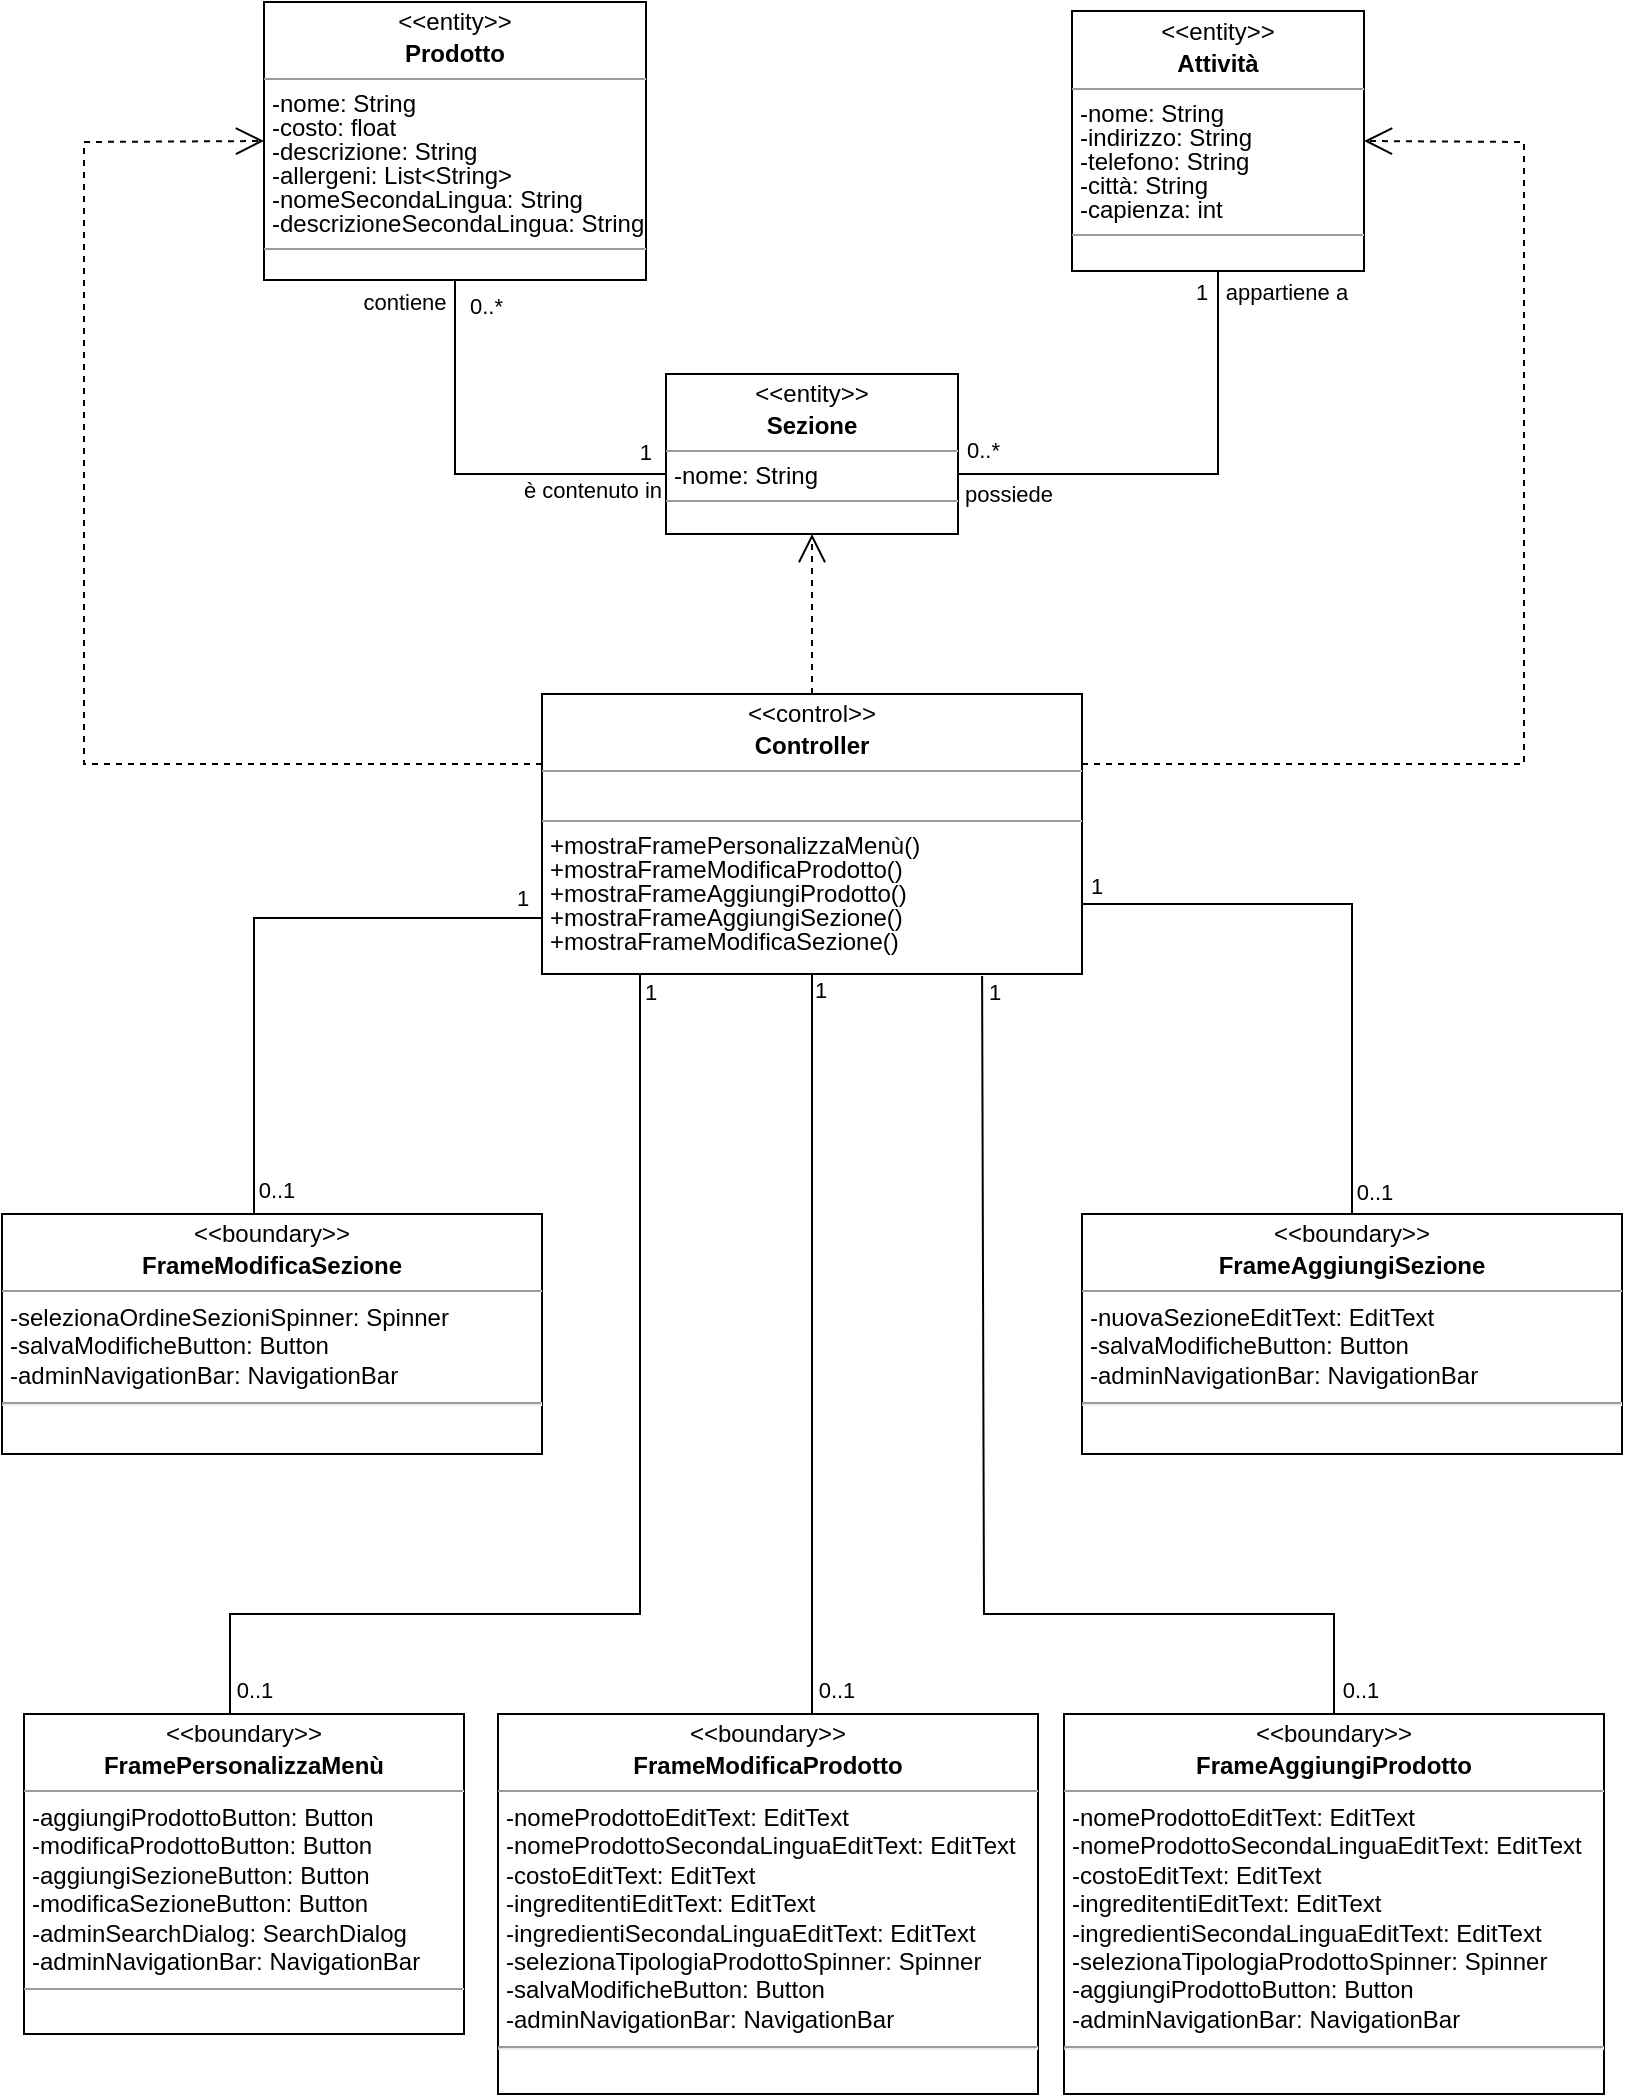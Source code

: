 <mxfile version="20.7.4" type="device"><diagram id="C5RBs43oDa-KdzZeNtuy" name="Page-1"><mxGraphModel dx="1434" dy="844" grid="1" gridSize="10" guides="1" tooltips="1" connect="1" arrows="1" fold="1" page="1" pageScale="1" pageWidth="827" pageHeight="1169" math="0" shadow="0"><root><mxCell id="WIyWlLk6GJQsqaUBKTNV-0"/><mxCell id="WIyWlLk6GJQsqaUBKTNV-1" parent="WIyWlLk6GJQsqaUBKTNV-0"/><mxCell id="T3RZyvHkpdusLL4GOL5Q-8" value="&lt;p style=&quot;margin: 4px 0px 0px; text-align: center; line-height: 100%;&quot;&gt;&amp;lt;&amp;lt;entity&amp;gt;&amp;gt;&lt;/p&gt;&lt;p style=&quot;margin: 4px 0px 0px; text-align: center; line-height: 100%;&quot;&gt;&lt;b&gt;Prodotto&lt;/b&gt;&lt;/p&gt;&lt;hr style=&quot;line-height: 100%;&quot; size=&quot;1&quot;&gt;&lt;p style=&quot;margin: 0px 0px 0px 4px; line-height: 100%;&quot;&gt;-nome: String&lt;/p&gt;&lt;p style=&quot;margin: 0px 0px 0px 4px; line-height: 100%;&quot;&gt;-costo: float&lt;/p&gt;&lt;p style=&quot;margin: 0px 0px 0px 4px; line-height: 100%;&quot;&gt;-descrizione: String&lt;/p&gt;&lt;p style=&quot;margin: 0px 0px 0px 4px; line-height: 100%;&quot;&gt;-allergeni: List&amp;lt;String&amp;gt;&lt;/p&gt;&lt;p style=&quot;margin: 0px 0px 0px 4px; line-height: 100%;&quot;&gt;-nomeSecondaLingua: String&lt;/p&gt;&lt;p style=&quot;margin: 0px 0px 0px 4px; line-height: 100%;&quot;&gt;-descrizioneSecondaLingua: String&lt;/p&gt;&lt;hr style=&quot;line-height: 100%;&quot; size=&quot;1&quot;&gt;&lt;p style=&quot;margin: 0px 0px 0px 4px; line-height: 100%;&quot;&gt;&lt;br&gt;&lt;/p&gt;" style="verticalAlign=top;align=left;overflow=fill;fontSize=12;fontFamily=Helvetica;html=1;" parent="WIyWlLk6GJQsqaUBKTNV-1" vertex="1"><mxGeometry x="140" y="24" width="191" height="139" as="geometry"/></mxCell><mxCell id="T3RZyvHkpdusLL4GOL5Q-9" value="&lt;p style=&quot;margin: 4px 0px 0px; text-align: center; line-height: 100%;&quot;&gt;&amp;lt;&amp;lt;boundary&amp;gt;&amp;gt;&lt;/p&gt;&lt;p style=&quot;margin: 4px 0px 0px; text-align: center; line-height: 100%;&quot;&gt;&lt;b&gt;FramePersonalizzaMenù&lt;/b&gt;&lt;/p&gt;&lt;hr size=&quot;1&quot;&gt;&lt;p style=&quot;margin:0px;margin-left:4px;&quot;&gt;-aggiungiProdottoButton: Button&lt;/p&gt;&lt;p style=&quot;margin:0px;margin-left:4px;&quot;&gt;-modificaProdottoButton: Button&lt;/p&gt;&lt;p style=&quot;margin:0px;margin-left:4px;&quot;&gt;-aggiungiSezioneButton: Button&lt;/p&gt;&lt;p style=&quot;margin:0px;margin-left:4px;&quot;&gt;-modificaSezioneButton: Button&lt;/p&gt;&lt;p style=&quot;margin:0px;margin-left:4px;&quot;&gt;&lt;span style=&quot;background-color: initial;&quot;&gt;-adminSearchDialog: SearchDialog&lt;/span&gt;&lt;/p&gt;&lt;p style=&quot;margin:0px;margin-left:4px;&quot;&gt;-adminNavigationBar: NavigationBar&lt;/p&gt;&lt;hr size=&quot;1&quot;&gt;&lt;p style=&quot;margin:0px;margin-left:4px;&quot;&gt;&lt;br&gt;&lt;/p&gt;" style="verticalAlign=top;align=left;overflow=fill;fontSize=12;fontFamily=Helvetica;html=1;spacing=2;" parent="WIyWlLk6GJQsqaUBKTNV-1" vertex="1"><mxGeometry x="20" y="880" width="220" height="160" as="geometry"/></mxCell><mxCell id="T3RZyvHkpdusLL4GOL5Q-12" value="&lt;p style=&quot;margin: 4px 0px 0px; text-align: center; line-height: 100%;&quot;&gt;&amp;lt;&amp;lt;control&amp;gt;&amp;gt;&lt;/p&gt;&lt;p style=&quot;margin: 4px 0px 0px; text-align: center; line-height: 100%;&quot;&gt;&lt;b&gt;Controller&lt;/b&gt;&lt;/p&gt;&lt;hr size=&quot;1&quot;&gt;&lt;p style=&quot;margin: 0px 0px 0px 4px; line-height: 100%;&quot;&gt;&lt;br&gt;&lt;/p&gt;&lt;hr size=&quot;1&quot;&gt;&lt;p style=&quot;margin: 0px 0px 0px 4px; line-height: 100%;&quot;&gt;+mostraFramePersonalizzaMenù()&lt;/p&gt;&lt;p style=&quot;margin: 0px 0px 0px 4px; line-height: 100%;&quot;&gt;+mostraFrameModificaProdotto()&lt;/p&gt;&lt;p style=&quot;margin: 0px 0px 0px 4px; line-height: 100%;&quot;&gt;+mostraFrameAggiungiProdotto()&lt;/p&gt;&lt;p style=&quot;margin: 0px 0px 0px 4px; line-height: 100%;&quot;&gt;+mostraFrameAggiungiSezione()&lt;/p&gt;&lt;p style=&quot;margin: 0px 0px 0px 4px; line-height: 100%;&quot;&gt;+mostraFrameModificaSezione()&lt;/p&gt;" style="verticalAlign=top;align=left;overflow=fill;fontSize=12;fontFamily=Helvetica;html=1;" parent="WIyWlLk6GJQsqaUBKTNV-1" vertex="1"><mxGeometry x="279" y="370" width="270" height="140" as="geometry"/></mxCell><mxCell id="T3RZyvHkpdusLL4GOL5Q-17" value="&lt;p style=&quot;margin: 4px 0px 0px; text-align: center; line-height: 100%;&quot;&gt;&amp;lt;&amp;lt;boundary&amp;gt;&amp;gt;&lt;/p&gt;&lt;p style=&quot;margin: 4px 0px 0px; text-align: center; line-height: 100%;&quot;&gt;&lt;b&gt;FrameModificaProdotto&lt;/b&gt;&lt;/p&gt;&lt;hr size=&quot;1&quot;&gt;&lt;p style=&quot;margin:0px;margin-left:4px;&quot;&gt;&lt;span style=&quot;background-color: initial;&quot;&gt;-nomeProdottoEditText: EditText&lt;/span&gt;&lt;/p&gt;&lt;p style=&quot;margin:0px;margin-left:4px;&quot;&gt;-nomeProdottoSecondaLinguaEditText: EditText&lt;/p&gt;&lt;p style=&quot;margin:0px;margin-left:4px;&quot;&gt;-costoEditText: EditText&lt;/p&gt;&lt;p style=&quot;margin:0px;margin-left:4px;&quot;&gt;-ingreditentiEditText: EditText&lt;/p&gt;&lt;p style=&quot;margin:0px;margin-left:4px;&quot;&gt;-ingredientiSecondaLinguaEditText: EditText&lt;/p&gt;&lt;p style=&quot;margin:0px;margin-left:4px;&quot;&gt;-selezionaTipologiaProdottoSpinner: Spinner&lt;/p&gt;&lt;p style=&quot;margin:0px;margin-left:4px;&quot;&gt;-salvaModificheButton: Button&lt;/p&gt;&lt;p style=&quot;margin:0px;margin-left:4px;&quot;&gt;-adminNavigationBar: NavigationBar&lt;/p&gt;&lt;hr&gt;&lt;p style=&quot;margin:0px;margin-left:4px;&quot;&gt;&lt;br&gt;&lt;/p&gt;" style="verticalAlign=top;align=left;overflow=fill;fontSize=12;fontFamily=Helvetica;html=1;spacing=2;" parent="WIyWlLk6GJQsqaUBKTNV-1" vertex="1"><mxGeometry x="257" y="880" width="270" height="190" as="geometry"/></mxCell><mxCell id="T3RZyvHkpdusLL4GOL5Q-19" value="&lt;p style=&quot;margin: 4px 0px 0px; text-align: center; line-height: 100%;&quot;&gt;&amp;lt;&amp;lt;boundary&amp;gt;&amp;gt;&lt;/p&gt;&lt;p style=&quot;margin: 4px 0px 0px; text-align: center; line-height: 100%;&quot;&gt;&lt;b&gt;FrameAggiungiProdotto&lt;/b&gt;&lt;/p&gt;&lt;hr size=&quot;1&quot;&gt;&lt;p style=&quot;margin:0px;margin-left:4px;&quot;&gt;&lt;span style=&quot;background-color: initial;&quot;&gt;-nomeProdottoEditText: EditText&lt;/span&gt;&lt;/p&gt;&lt;p style=&quot;margin:0px;margin-left:4px;&quot;&gt;-nomeProdottoSecondaLinguaEditText: EditText&lt;/p&gt;&lt;p style=&quot;margin:0px;margin-left:4px;&quot;&gt;-costoEditText: EditText&lt;/p&gt;&lt;p style=&quot;margin:0px;margin-left:4px;&quot;&gt;-ingreditentiEditText: EditText&lt;/p&gt;&lt;p style=&quot;margin:0px;margin-left:4px;&quot;&gt;-ingredientiSecondaLinguaEditText: EditText&lt;/p&gt;&lt;p style=&quot;margin:0px;margin-left:4px;&quot;&gt;-selezionaTipologiaProdottoSpinner: Spinner&lt;/p&gt;&lt;p style=&quot;margin:0px;margin-left:4px;&quot;&gt;-aggiungiProdottoButton: Button&lt;/p&gt;&lt;p style=&quot;margin:0px;margin-left:4px;&quot;&gt;-adminNavigationBar: NavigationBar&lt;/p&gt;&lt;hr&gt;&lt;p style=&quot;margin:0px;margin-left:4px;&quot;&gt;&lt;br&gt;&lt;/p&gt;" style="verticalAlign=top;align=left;overflow=fill;fontSize=12;fontFamily=Helvetica;html=1;spacing=2;" parent="WIyWlLk6GJQsqaUBKTNV-1" vertex="1"><mxGeometry x="540" y="880" width="270" height="190" as="geometry"/></mxCell><mxCell id="T3RZyvHkpdusLL4GOL5Q-20" value="&lt;p style=&quot;margin: 4px 0px 0px; text-align: center; line-height: 100%;&quot;&gt;&amp;lt;&amp;lt;boundary&amp;gt;&amp;gt;&lt;/p&gt;&lt;p style=&quot;margin: 4px 0px 0px; text-align: center; line-height: 100%;&quot;&gt;&lt;b&gt;FrameModificaSezione&lt;/b&gt;&lt;/p&gt;&lt;hr size=&quot;1&quot;&gt;&lt;p style=&quot;margin:0px;margin-left:4px;&quot;&gt;&lt;span style=&quot;background-color: initial;&quot;&gt;-selezionaOrdineSezioniSpinner: Spinner&lt;/span&gt;&lt;br&gt;&lt;/p&gt;&lt;p style=&quot;margin:0px;margin-left:4px;&quot;&gt;-salvaModificheButton: Button&lt;/p&gt;&lt;p style=&quot;margin:0px;margin-left:4px;&quot;&gt;-adminNavigationBar: NavigationBar&lt;/p&gt;&lt;hr&gt;&lt;p style=&quot;margin:0px;margin-left:4px;&quot;&gt;&lt;br&gt;&lt;/p&gt;" style="verticalAlign=top;align=left;overflow=fill;fontSize=12;fontFamily=Helvetica;html=1;spacing=2;" parent="WIyWlLk6GJQsqaUBKTNV-1" vertex="1"><mxGeometry x="9" y="630" width="270" height="120" as="geometry"/></mxCell><mxCell id="T3RZyvHkpdusLL4GOL5Q-21" value="&lt;p style=&quot;margin: 4px 0px 0px; text-align: center; line-height: 100%;&quot;&gt;&amp;lt;&amp;lt;boundary&amp;gt;&amp;gt;&lt;/p&gt;&lt;p style=&quot;margin: 4px 0px 0px; text-align: center; line-height: 100%;&quot;&gt;&lt;b&gt;FrameAggiungiSezione&lt;/b&gt;&lt;/p&gt;&lt;hr size=&quot;1&quot;&gt;&lt;p style=&quot;margin:0px;margin-left:4px;&quot;&gt;&lt;span style=&quot;background-color: initial;&quot;&gt;-nuovaSezioneEditText: EditText&lt;/span&gt;&lt;/p&gt;&lt;p style=&quot;margin:0px;margin-left:4px;&quot;&gt;-salvaModificheButton: Button&lt;/p&gt;&lt;p style=&quot;margin:0px;margin-left:4px;&quot;&gt;-adminNavigationBar: NavigationBar&lt;/p&gt;&lt;hr&gt;&lt;p style=&quot;margin:0px;margin-left:4px;&quot;&gt;&lt;br&gt;&lt;/p&gt;" style="verticalAlign=top;align=left;overflow=fill;fontSize=12;fontFamily=Helvetica;html=1;spacing=2;" parent="WIyWlLk6GJQsqaUBKTNV-1" vertex="1"><mxGeometry x="549" y="630" width="270" height="120" as="geometry"/></mxCell><mxCell id="T3RZyvHkpdusLL4GOL5Q-22" value="&lt;p style=&quot;margin: 4px 0px 0px; text-align: center; line-height: 100%;&quot;&gt;&amp;lt;&amp;lt;entity&amp;gt;&amp;gt;&lt;/p&gt;&lt;p style=&quot;margin: 4px 0px 0px; text-align: center; line-height: 100%;&quot;&gt;&lt;b&gt;Sezione&lt;/b&gt;&lt;/p&gt;&lt;hr style=&quot;line-height: 100%;&quot; size=&quot;1&quot;&gt;&lt;p style=&quot;margin: 0px 0px 0px 4px; line-height: 100%;&quot;&gt;-nome: String&lt;/p&gt;&lt;hr style=&quot;line-height: 100%;&quot; size=&quot;1&quot;&gt;&lt;p style=&quot;margin: 0px 0px 0px 4px; line-height: 100%;&quot;&gt;&lt;br&gt;&lt;/p&gt;" style="verticalAlign=top;align=left;overflow=fill;fontSize=12;fontFamily=Helvetica;html=1;" parent="WIyWlLk6GJQsqaUBKTNV-1" vertex="1"><mxGeometry x="341" y="210" width="146" height="80" as="geometry"/></mxCell><mxCell id="T3RZyvHkpdusLL4GOL5Q-25" value="" style="endArrow=none;html=1;exitX=0.5;exitY=0;exitDx=0;exitDy=0;entryX=1;entryY=0.75;entryDx=0;entryDy=0;rounded=0;" parent="WIyWlLk6GJQsqaUBKTNV-1" source="T3RZyvHkpdusLL4GOL5Q-21" target="T3RZyvHkpdusLL4GOL5Q-12" edge="1"><mxGeometry width="50" height="50" relative="1" as="geometry"><mxPoint x="390" y="610" as="sourcePoint"/><mxPoint x="590" y="430" as="targetPoint"/><Array as="points"><mxPoint x="684" y="475"/></Array></mxGeometry></mxCell><mxCell id="jOCcoOoCBcymVQhAUi-6-38" value="0..1" style="edgeLabel;html=1;align=center;verticalAlign=middle;resizable=0;points=[];labelBackgroundColor=none;" vertex="1" connectable="0" parent="T3RZyvHkpdusLL4GOL5Q-25"><mxGeometry x="-0.876" y="1" relative="1" as="geometry"><mxPoint x="12" y="7" as="offset"/></mxGeometry></mxCell><mxCell id="jOCcoOoCBcymVQhAUi-6-39" value="1" style="edgeLabel;html=1;align=center;verticalAlign=middle;resizable=0;points=[];labelBackgroundColor=none;" vertex="1" connectable="0" parent="T3RZyvHkpdusLL4GOL5Q-25"><mxGeometry x="0.876" relative="1" as="geometry"><mxPoint x="-11" y="-9" as="offset"/></mxGeometry></mxCell><mxCell id="T3RZyvHkpdusLL4GOL5Q-26" value="" style="endArrow=none;html=1;rounded=0;entryX=0;entryY=0.8;entryDx=0;entryDy=0;entryPerimeter=0;" parent="WIyWlLk6GJQsqaUBKTNV-1" target="T3RZyvHkpdusLL4GOL5Q-12" edge="1"><mxGeometry width="50" height="50" relative="1" as="geometry"><mxPoint x="135" y="630" as="sourcePoint"/><mxPoint x="440" y="560" as="targetPoint"/><Array as="points"><mxPoint x="135" y="482"/></Array></mxGeometry></mxCell><mxCell id="jOCcoOoCBcymVQhAUi-6-30" value="0..1" style="edgeLabel;html=1;align=center;verticalAlign=middle;resizable=0;points=[];labelBackgroundColor=none;" vertex="1" connectable="0" parent="T3RZyvHkpdusLL4GOL5Q-26"><mxGeometry x="-0.884" y="-3" relative="1" as="geometry"><mxPoint x="8" y="5" as="offset"/></mxGeometry></mxCell><mxCell id="jOCcoOoCBcymVQhAUi-6-31" value="1" style="edgeLabel;html=1;align=center;verticalAlign=middle;resizable=0;points=[];labelBackgroundColor=none;" vertex="1" connectable="0" parent="T3RZyvHkpdusLL4GOL5Q-26"><mxGeometry x="0.918" y="1" relative="1" as="geometry"><mxPoint x="2" y="-9" as="offset"/></mxGeometry></mxCell><mxCell id="T3RZyvHkpdusLL4GOL5Q-27" value="" style="endArrow=none;html=1;rounded=0;" parent="WIyWlLk6GJQsqaUBKTNV-1" edge="1"><mxGeometry width="50" height="50" relative="1" as="geometry"><mxPoint x="123" y="880" as="sourcePoint"/><mxPoint x="328" y="510" as="targetPoint"/><Array as="points"><mxPoint x="123" y="830"/><mxPoint x="328" y="830"/></Array></mxGeometry></mxCell><mxCell id="jOCcoOoCBcymVQhAUi-6-32" value="1" style="edgeLabel;html=1;align=center;verticalAlign=middle;resizable=0;points=[];labelBackgroundColor=none;" vertex="1" connectable="0" parent="T3RZyvHkpdusLL4GOL5Q-27"><mxGeometry x="0.958" y="-1" relative="1" as="geometry"><mxPoint x="4" y="-3" as="offset"/></mxGeometry></mxCell><mxCell id="jOCcoOoCBcymVQhAUi-6-33" value="0..1" style="edgeLabel;html=1;align=center;verticalAlign=middle;resizable=0;points=[];labelBackgroundColor=none;" vertex="1" connectable="0" parent="T3RZyvHkpdusLL4GOL5Q-27"><mxGeometry x="-0.958" y="-1" relative="1" as="geometry"><mxPoint x="11" as="offset"/></mxGeometry></mxCell><mxCell id="T3RZyvHkpdusLL4GOL5Q-28" value="" style="endArrow=none;html=1;rounded=0;entryX=0.5;entryY=1;entryDx=0;entryDy=0;" parent="WIyWlLk6GJQsqaUBKTNV-1" edge="1" target="T3RZyvHkpdusLL4GOL5Q-12"><mxGeometry width="50" height="50" relative="1" as="geometry"><mxPoint x="414" y="880" as="sourcePoint"/><mxPoint x="400" y="510" as="targetPoint"/></mxGeometry></mxCell><mxCell id="jOCcoOoCBcymVQhAUi-6-34" value="1" style="edgeLabel;html=1;align=center;verticalAlign=middle;resizable=0;points=[];labelBackgroundColor=none;" vertex="1" connectable="0" parent="T3RZyvHkpdusLL4GOL5Q-28"><mxGeometry x="0.897" relative="1" as="geometry"><mxPoint x="4" y="-11" as="offset"/></mxGeometry></mxCell><mxCell id="jOCcoOoCBcymVQhAUi-6-35" value="0..1" style="edgeLabel;html=1;align=center;verticalAlign=middle;resizable=0;points=[];labelBackgroundColor=none;" vertex="1" connectable="0" parent="T3RZyvHkpdusLL4GOL5Q-28"><mxGeometry x="-0.919" relative="1" as="geometry"><mxPoint x="12" y="3" as="offset"/></mxGeometry></mxCell><mxCell id="T3RZyvHkpdusLL4GOL5Q-30" value="" style="endArrow=none;html=1;rounded=0;entryX=0.815;entryY=1.007;entryDx=0;entryDy=0;entryPerimeter=0;exitX=0.5;exitY=0;exitDx=0;exitDy=0;" parent="WIyWlLk6GJQsqaUBKTNV-1" source="T3RZyvHkpdusLL4GOL5Q-19" target="T3RZyvHkpdusLL4GOL5Q-12" edge="1"><mxGeometry width="50" height="50" relative="1" as="geometry"><mxPoint x="675" y="870" as="sourcePoint"/><mxPoint x="440" y="690" as="targetPoint"/><Array as="points"><mxPoint x="675" y="830"/><mxPoint x="500" y="830"/></Array></mxGeometry></mxCell><mxCell id="jOCcoOoCBcymVQhAUi-6-36" value="0..1" style="edgeLabel;html=1;align=center;verticalAlign=middle;resizable=0;points=[];labelBackgroundColor=none;" vertex="1" connectable="0" parent="T3RZyvHkpdusLL4GOL5Q-30"><mxGeometry x="-0.956" relative="1" as="geometry"><mxPoint x="13" as="offset"/></mxGeometry></mxCell><mxCell id="jOCcoOoCBcymVQhAUi-6-37" value="1" style="edgeLabel;html=1;align=center;verticalAlign=middle;resizable=0;points=[];labelBackgroundColor=none;" vertex="1" connectable="0" parent="T3RZyvHkpdusLL4GOL5Q-30"><mxGeometry x="0.934" y="-2" relative="1" as="geometry"><mxPoint x="4" y="-10" as="offset"/></mxGeometry></mxCell><mxCell id="jOCcoOoCBcymVQhAUi-6-0" value="&lt;p style=&quot;margin: 4px 0px 0px; text-align: center; line-height: 100%;&quot;&gt;&amp;lt;&amp;lt;entity&amp;gt;&amp;gt;&lt;/p&gt;&lt;p style=&quot;margin: 4px 0px 0px; text-align: center; line-height: 100%;&quot;&gt;&lt;b&gt;Attività&lt;/b&gt;&lt;/p&gt;&lt;hr style=&quot;line-height: 100%;&quot; size=&quot;1&quot;&gt;&lt;p style=&quot;margin: 0px 0px 0px 4px; line-height: 100%;&quot;&gt;-nome: String&lt;/p&gt;&lt;p style=&quot;margin: 0px 0px 0px 4px; line-height: 100%;&quot;&gt;-indirizzo: String&lt;/p&gt;&lt;p style=&quot;margin: 0px 0px 0px 4px; line-height: 100%;&quot;&gt;-telefono: String&lt;/p&gt;&lt;p style=&quot;margin: 0px 0px 0px 4px; line-height: 100%;&quot;&gt;-città: String&lt;/p&gt;&lt;p style=&quot;margin: 0px 0px 0px 4px; line-height: 100%;&quot;&gt;-capienza: int&lt;/p&gt;&lt;hr style=&quot;line-height: 100%;&quot; size=&quot;1&quot;&gt;&lt;p style=&quot;margin: 0px 0px 0px 4px; line-height: 100%;&quot;&gt;&lt;br&gt;&lt;/p&gt;" style="verticalAlign=top;align=left;overflow=fill;fontSize=12;fontFamily=Helvetica;html=1;" vertex="1" parent="WIyWlLk6GJQsqaUBKTNV-1"><mxGeometry x="544" y="28.5" width="146" height="130" as="geometry"/></mxCell><mxCell id="jOCcoOoCBcymVQhAUi-6-11" value="" style="endArrow=none;html=1;edgeStyle=orthogonalEdgeStyle;rounded=0;exitX=0.5;exitY=1;exitDx=0;exitDy=0;entryX=0;entryY=0.5;entryDx=0;entryDy=0;" edge="1" parent="WIyWlLk6GJQsqaUBKTNV-1" source="T3RZyvHkpdusLL4GOL5Q-8" target="T3RZyvHkpdusLL4GOL5Q-22"><mxGeometry relative="1" as="geometry"><mxPoint x="257" y="239" as="sourcePoint"/><mxPoint x="320" y="260" as="targetPoint"/><Array as="points"><mxPoint x="236" y="260"/><mxPoint x="341" y="260"/></Array></mxGeometry></mxCell><mxCell id="jOCcoOoCBcymVQhAUi-6-12" value="0..*" style="edgeLabel;resizable=0;html=1;align=left;verticalAlign=bottom;labelBackgroundColor=none;" connectable="0" vertex="1" parent="jOCcoOoCBcymVQhAUi-6-11"><mxGeometry x="-1" relative="1" as="geometry"><mxPoint x="5" y="21" as="offset"/></mxGeometry></mxCell><mxCell id="jOCcoOoCBcymVQhAUi-6-13" value="1" style="edgeLabel;resizable=0;html=1;align=right;verticalAlign=bottom;labelBackgroundColor=none;" connectable="0" vertex="1" parent="jOCcoOoCBcymVQhAUi-6-11"><mxGeometry x="1" relative="1" as="geometry"><mxPoint x="-7" y="7" as="offset"/></mxGeometry></mxCell><mxCell id="jOCcoOoCBcymVQhAUi-6-28" value="contiene" style="edgeLabel;html=1;align=center;verticalAlign=middle;resizable=0;points=[];labelBackgroundColor=none;" vertex="1" connectable="0" parent="jOCcoOoCBcymVQhAUi-6-11"><mxGeometry x="-0.802" y="-1" relative="1" as="geometry"><mxPoint x="-25" y="-10" as="offset"/></mxGeometry></mxCell><mxCell id="jOCcoOoCBcymVQhAUi-6-29" value="è contenuto in" style="edgeLabel;html=1;align=center;verticalAlign=middle;resizable=0;points=[];labelBackgroundColor=none;" vertex="1" connectable="0" parent="jOCcoOoCBcymVQhAUi-6-11"><mxGeometry x="0.614" y="2" relative="1" as="geometry"><mxPoint x="-6" y="10" as="offset"/></mxGeometry></mxCell><mxCell id="jOCcoOoCBcymVQhAUi-6-14" value="" style="endArrow=none;html=1;edgeStyle=orthogonalEdgeStyle;rounded=0;exitX=0.5;exitY=1;exitDx=0;exitDy=0;entryX=1;entryY=0.5;entryDx=0;entryDy=0;" edge="1" parent="WIyWlLk6GJQsqaUBKTNV-1" source="jOCcoOoCBcymVQhAUi-6-0" target="T3RZyvHkpdusLL4GOL5Q-22"><mxGeometry x="0.002" relative="1" as="geometry"><mxPoint x="407" y="166" as="sourcePoint"/><mxPoint x="504" y="260" as="targetPoint"/><Array as="points"><mxPoint x="617" y="260"/></Array><mxPoint as="offset"/></mxGeometry></mxCell><mxCell id="jOCcoOoCBcymVQhAUi-6-15" value="1" style="edgeLabel;resizable=0;html=1;align=left;verticalAlign=bottom;labelBackgroundColor=none;" connectable="0" vertex="1" parent="jOCcoOoCBcymVQhAUi-6-14"><mxGeometry x="-1" relative="1" as="geometry"><mxPoint x="-13" y="19" as="offset"/></mxGeometry></mxCell><mxCell id="jOCcoOoCBcymVQhAUi-6-16" value="0..*" style="edgeLabel;resizable=0;html=1;align=right;verticalAlign=bottom;labelBackgroundColor=none;" connectable="0" vertex="1" parent="jOCcoOoCBcymVQhAUi-6-14"><mxGeometry x="1" relative="1" as="geometry"><mxPoint x="21" y="6" as="offset"/></mxGeometry></mxCell><mxCell id="jOCcoOoCBcymVQhAUi-6-26" value="possiede" style="edgeLabel;html=1;align=center;verticalAlign=middle;resizable=0;points=[];labelBackgroundColor=none;" vertex="1" connectable="0" parent="jOCcoOoCBcymVQhAUi-6-14"><mxGeometry x="0.072" y="-1" relative="1" as="geometry"><mxPoint x="-77" y="11" as="offset"/></mxGeometry></mxCell><mxCell id="jOCcoOoCBcymVQhAUi-6-27" value="appartiene a" style="edgeLabel;html=1;align=center;verticalAlign=middle;resizable=0;points=[];labelBackgroundColor=none;" vertex="1" connectable="0" parent="jOCcoOoCBcymVQhAUi-6-14"><mxGeometry x="-0.872" y="1" relative="1" as="geometry"><mxPoint x="33" y="-5" as="offset"/></mxGeometry></mxCell><mxCell id="jOCcoOoCBcymVQhAUi-6-20" value="Use" style="endArrow=open;endSize=12;dashed=1;rounded=0;movable=1;resizable=1;rotatable=1;deletable=1;editable=1;connectable=1;exitX=0.5;exitY=0;exitDx=0;exitDy=0;entryX=0.5;entryY=1;entryDx=0;entryDy=0;textOpacity=0;" edge="1" parent="WIyWlLk6GJQsqaUBKTNV-1" source="T3RZyvHkpdusLL4GOL5Q-12" target="T3RZyvHkpdusLL4GOL5Q-22"><mxGeometry width="160" relative="1" as="geometry"><mxPoint x="279" y="350" as="sourcePoint"/><mxPoint x="289" y="260" as="targetPoint"/><mxPoint as="offset"/></mxGeometry></mxCell><mxCell id="jOCcoOoCBcymVQhAUi-6-22" value="Use" style="endArrow=open;endSize=12;dashed=1;html=1;rounded=0;exitX=0;exitY=0.25;exitDx=0;exitDy=0;textOpacity=0;entryX=0;entryY=0.5;entryDx=0;entryDy=0;" edge="1" parent="WIyWlLk6GJQsqaUBKTNV-1" source="T3RZyvHkpdusLL4GOL5Q-12" target="T3RZyvHkpdusLL4GOL5Q-8"><mxGeometry width="160" relative="1" as="geometry"><mxPoint x="220" y="420" as="sourcePoint"/><mxPoint x="110" y="94" as="targetPoint"/><Array as="points"><mxPoint x="50" y="405"/><mxPoint x="50" y="94"/></Array></mxGeometry></mxCell><mxCell id="jOCcoOoCBcymVQhAUi-6-23" value="Use" style="endArrow=open;endSize=12;dashed=1;rounded=0;movable=1;resizable=1;rotatable=1;deletable=1;editable=1;connectable=1;exitX=1;exitY=0.25;exitDx=0;exitDy=0;entryX=1;entryY=0.5;entryDx=0;entryDy=0;textOpacity=0;" edge="1" parent="WIyWlLk6GJQsqaUBKTNV-1" source="T3RZyvHkpdusLL4GOL5Q-12" target="jOCcoOoCBcymVQhAUi-6-0"><mxGeometry width="160" relative="1" as="geometry"><mxPoint x="710" y="390" as="sourcePoint"/><mxPoint x="710" y="310" as="targetPoint"/><mxPoint as="offset"/><Array as="points"><mxPoint x="770" y="405"/><mxPoint x="770" y="94"/></Array></mxGeometry></mxCell></root></mxGraphModel></diagram></mxfile>